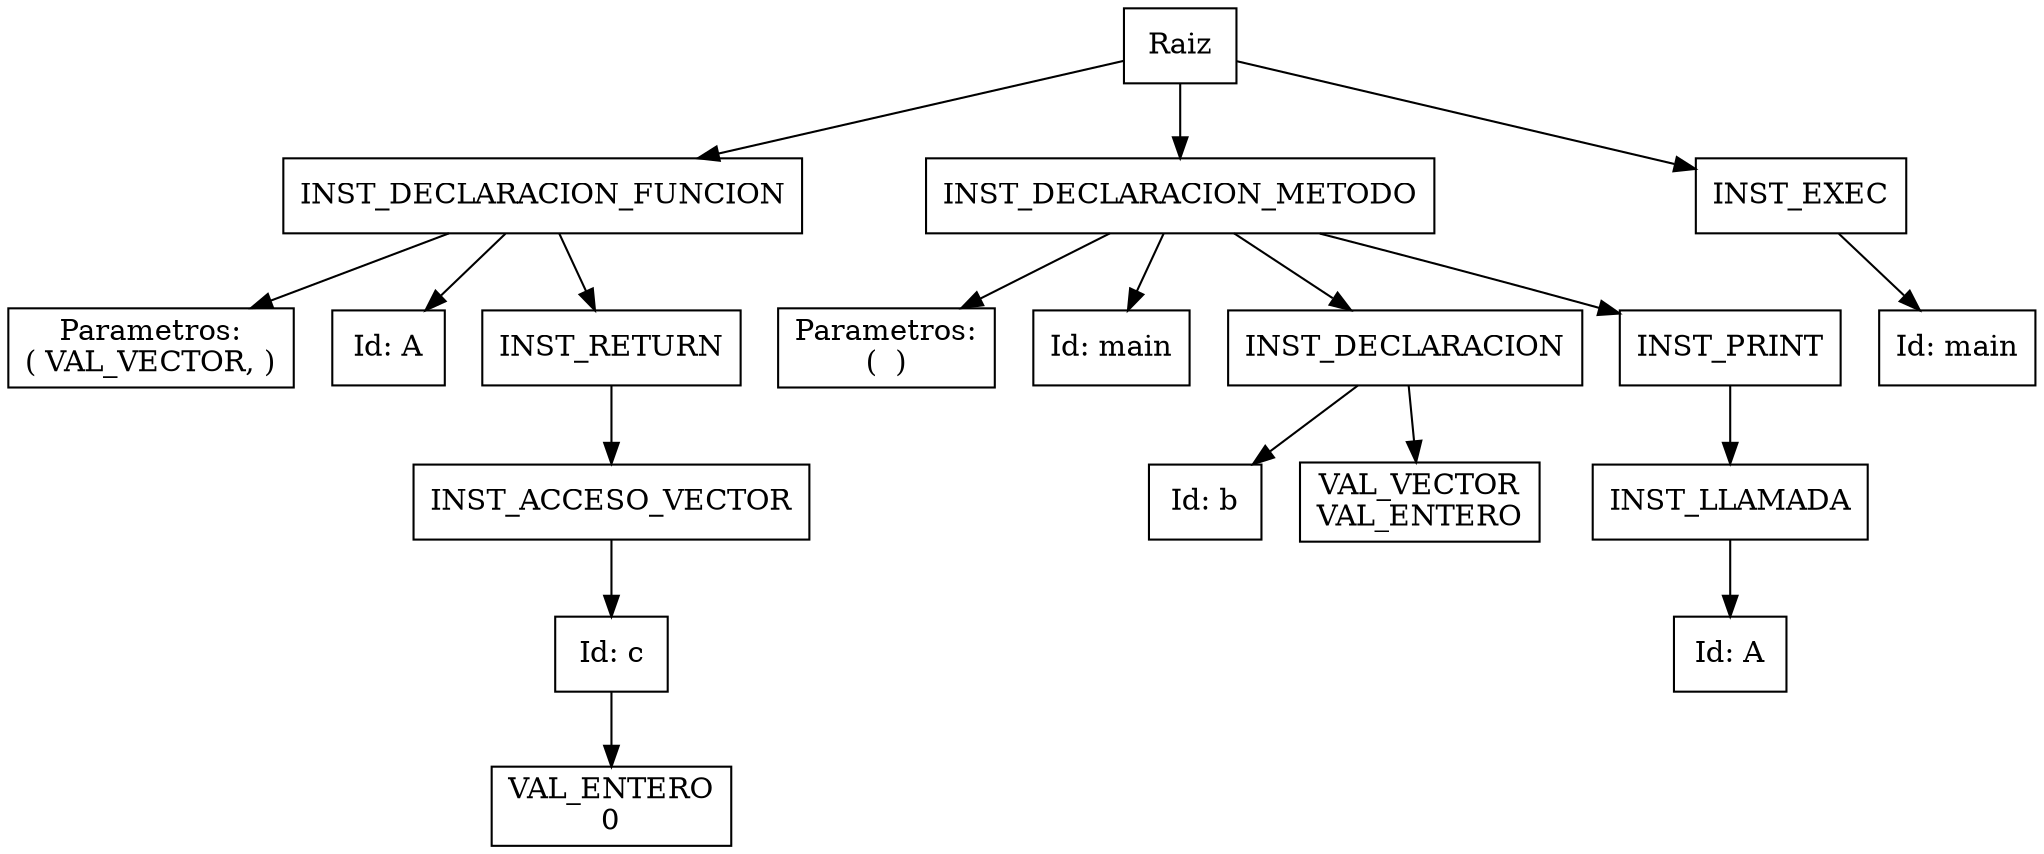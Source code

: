 digraph mygraph { node [shape=box];
"Raiz" [label= "Raiz"]; 
"INST_DECLARACION_FUNCION11A" [label= "INST_DECLARACION_FUNCION"]; 
"INST_DECLARACION_FUNCION11A_param" [label= "Parametros:
( VAL_VECTOR, )"]; 
"INST_DECLARACION_FUNCION11Aid" [label= "Id: A"]; 
"Raiz" -> "INST_DECLARACION_FUNCION11A"
"INST_DECLARACION_FUNCION11A" -> "INST_DECLARACION_FUNCION11A_param"
"INST_DECLARACION_FUNCION11A" -> "INST_DECLARACION_FUNCION11Aid"
"INST_DECLARACION_FUNCION11A" [label= "INST_DECLARACION_FUNCION"]; 
"INST_RETURN25" [label= "INST_RETURN"]; 
"INST_DECLARACION_FUNCION11A" -> "INST_RETURN25"
"INST_RETURN25" [label= "INST_RETURN"]; 
"INST_ACCESO_VECTOR212cc" [label= "Id: c"]; 
"INST_ACCESO_VECTOR212c" [label= "INST_ACCESO_VECTOR"]; 
"INST_RETURN25" -> "INST_ACCESO_VECTOR212c"
"INST_ACCESO_VECTOR212c" -> "INST_ACCESO_VECTOR212cc"
"INST_ACCESO_VECTOR212cc" [label= "Id: c"]; 
"VAL_ENTERO214" [label= "VAL_ENTERO\n0"]; 
"INST_ACCESO_VECTOR212cc" -> "VAL_ENTERO214"
"Raiz" [label= "Raiz"]; 
"INST_DECLARACION_METODO51main" [label= "INST_DECLARACION_METODO"]; 
"INST_DECLARACION_METODO51main_param" [label= "Parametros:
(  )"]; 
"INST_DECLARACION_METODO51mainid" [label= "Id: main"]; 
"Raiz" -> "INST_DECLARACION_METODO51main"
"INST_DECLARACION_METODO51main" -> "INST_DECLARACION_METODO51main_param"
"INST_DECLARACION_METODO51main" -> "INST_DECLARACION_METODO51mainid"
"INST_DECLARACION_METODO51main" [label= "INST_DECLARACION_METODO"]; 
"INST_DECLARACION64b" [label= "Id: b"]; 
"INST_DECLARACION64" [label= "INST_DECLARACION"]; 
"INST_DECLARACION64VAL_VECTOR" [label= "VAL_VECTOR\nVAL_ENTERO"]; 
"INST_DECLARACION_METODO51main" -> "INST_DECLARACION64"
"INST_DECLARACION64" -> "INST_DECLARACION64VAL_VECTOR"
"INST_DECLARACION64" -> "INST_DECLARACION64b"
"INST_DECLARACION_METODO51main" [label= "INST_DECLARACION_METODO"]; 
"INST_PRINT74" [label= "INST_PRINT"]; 
"INST_DECLARACION_METODO51main" -> "INST_PRINT74"
"INST_PRINT74" [label= "INST_PRINT"]; 
"INST_LLAMADA710AA" [label= "Id: A"]; 
"INST_LLAMADA710A" [label= "INST_LLAMADA"]; 
"INST_PRINT74" -> "INST_LLAMADA710A"
"INST_LLAMADA710A" -> "INST_LLAMADA710AA"
"Raiz" [label= "Raiz"]; 
"INST_EXEC91mainmain" [label= "Id: main"]; 
"INST_EXEC91main" [label= "INST_EXEC"]; 
"Raiz" -> "INST_EXEC91main"
"INST_EXEC91main" -> "INST_EXEC91mainmain"

}
